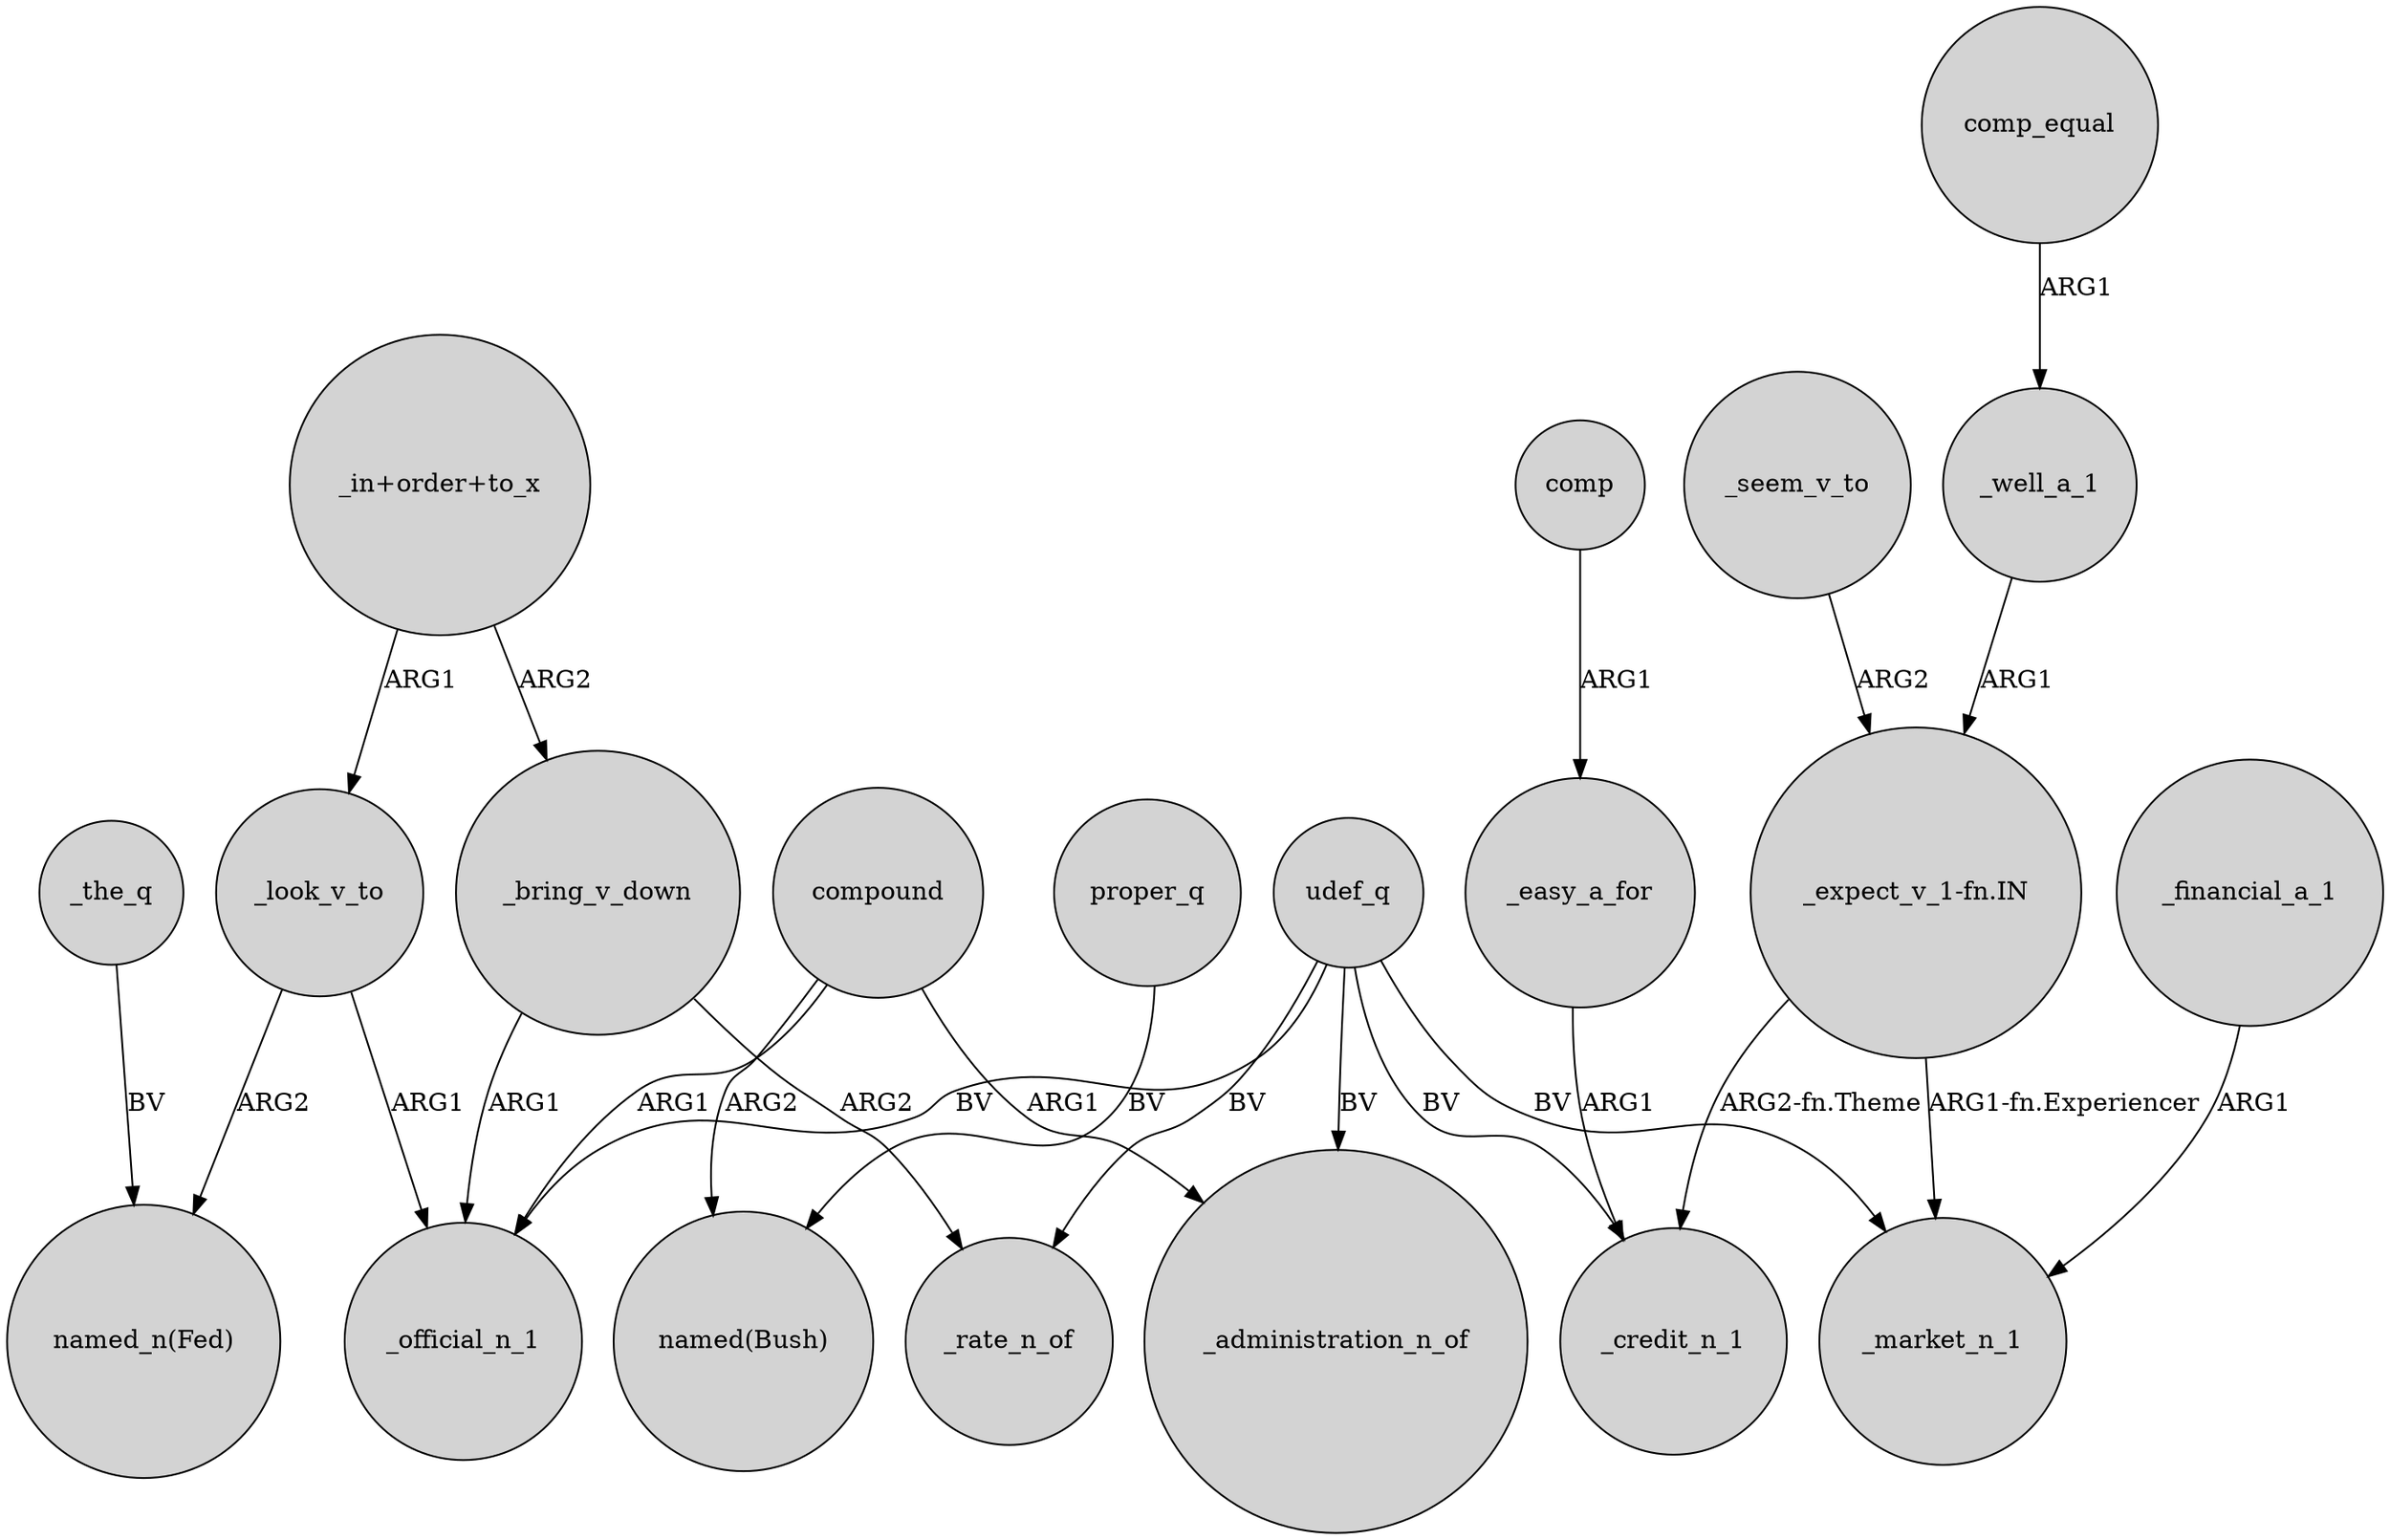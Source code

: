 digraph {
	node [shape=circle style=filled]
	udef_q -> _administration_n_of [label=BV]
	_the_q -> "named_n(Fed)" [label=BV]
	_look_v_to -> _official_n_1 [label=ARG1]
	_bring_v_down -> _rate_n_of [label=ARG2]
	"_expect_v_1-fn.IN" -> _credit_n_1 [label="ARG2-fn.Theme"]
	udef_q -> _credit_n_1 [label=BV]
	compound -> "named(Bush)" [label=ARG2]
	compound -> _administration_n_of [label=ARG1]
	_seem_v_to -> "_expect_v_1-fn.IN" [label=ARG2]
	udef_q -> _rate_n_of [label=BV]
	udef_q -> _market_n_1 [label=BV]
	comp_equal -> _well_a_1 [label=ARG1]
	_financial_a_1 -> _market_n_1 [label=ARG1]
	comp -> _easy_a_for [label=ARG1]
	udef_q -> _official_n_1 [label=BV]
	"_expect_v_1-fn.IN" -> _market_n_1 [label="ARG1-fn.Experiencer"]
	proper_q -> "named(Bush)" [label=BV]
	_easy_a_for -> _credit_n_1 [label=ARG1]
	compound -> _official_n_1 [label=ARG1]
	_bring_v_down -> _official_n_1 [label=ARG1]
	"_in+order+to_x" -> _look_v_to [label=ARG1]
	_look_v_to -> "named_n(Fed)" [label=ARG2]
	"_in+order+to_x" -> _bring_v_down [label=ARG2]
	_well_a_1 -> "_expect_v_1-fn.IN" [label=ARG1]
}
